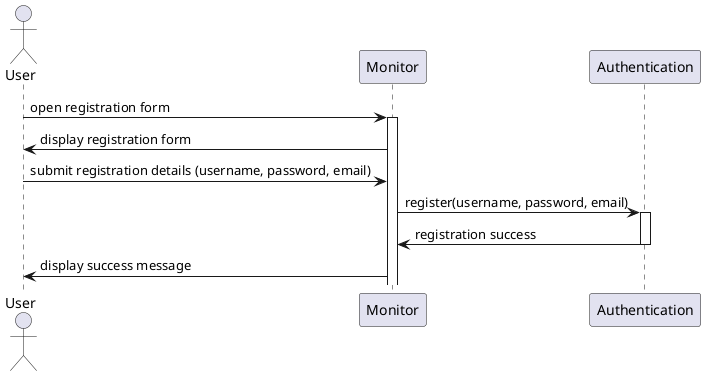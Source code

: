 @startuml
actor User
participant Monitor
participant Authentication

User -> Monitor: open registration form
activate Monitor
Monitor -> User: display registration form

User -> Monitor: submit registration details (username, password, email)
Monitor -> Authentication: register(username, password, email)
activate Authentication
Authentication -> Monitor: registration success
deactivate Authentication
Monitor -> User: display success message

@enduml
